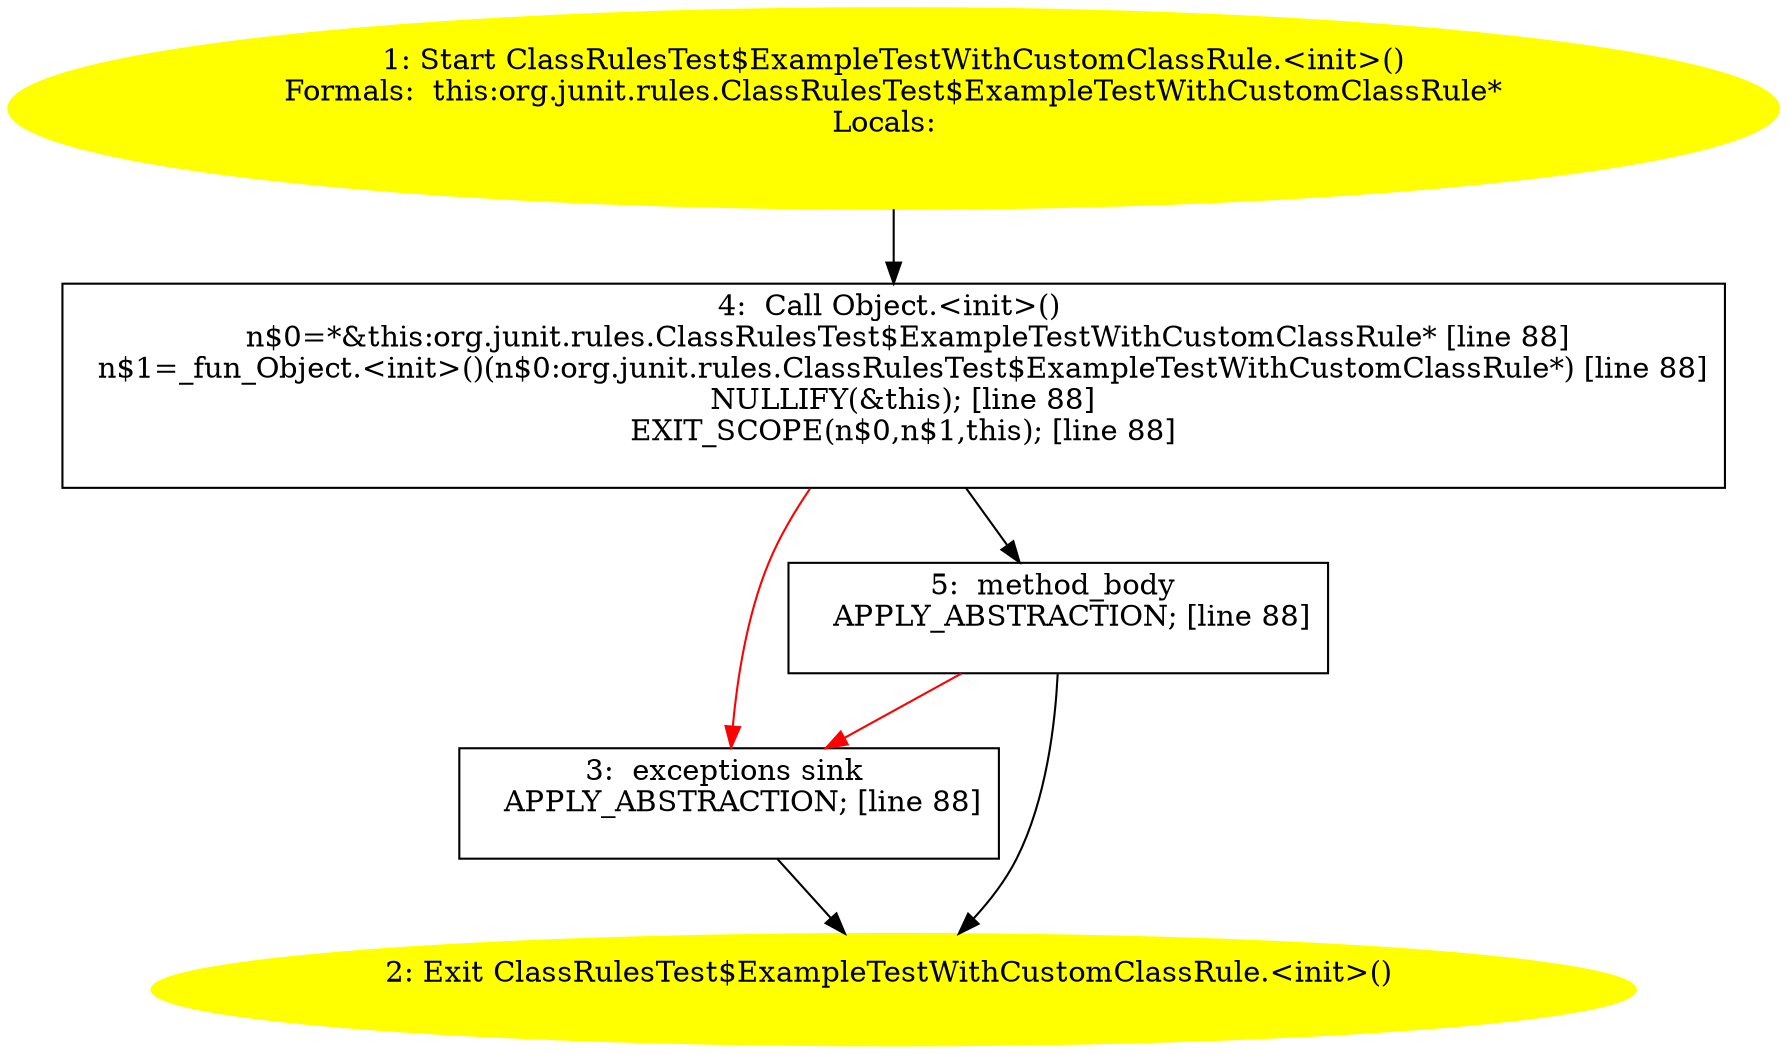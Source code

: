 /* @generated */
digraph cfg {
"org.junit.rules.ClassRulesTest$ExampleTestWithCustomClassRule.<init>().bdb98e7142f14ef63fa8cb2d87987d34_1" [label="1: Start ClassRulesTest$ExampleTestWithCustomClassRule.<init>()\nFormals:  this:org.junit.rules.ClassRulesTest$ExampleTestWithCustomClassRule*\nLocals:  \n  " color=yellow style=filled]
	

	 "org.junit.rules.ClassRulesTest$ExampleTestWithCustomClassRule.<init>().bdb98e7142f14ef63fa8cb2d87987d34_1" -> "org.junit.rules.ClassRulesTest$ExampleTestWithCustomClassRule.<init>().bdb98e7142f14ef63fa8cb2d87987d34_4" ;
"org.junit.rules.ClassRulesTest$ExampleTestWithCustomClassRule.<init>().bdb98e7142f14ef63fa8cb2d87987d34_2" [label="2: Exit ClassRulesTest$ExampleTestWithCustomClassRule.<init>() \n  " color=yellow style=filled]
	

"org.junit.rules.ClassRulesTest$ExampleTestWithCustomClassRule.<init>().bdb98e7142f14ef63fa8cb2d87987d34_3" [label="3:  exceptions sink \n   APPLY_ABSTRACTION; [line 88]\n " shape="box"]
	

	 "org.junit.rules.ClassRulesTest$ExampleTestWithCustomClassRule.<init>().bdb98e7142f14ef63fa8cb2d87987d34_3" -> "org.junit.rules.ClassRulesTest$ExampleTestWithCustomClassRule.<init>().bdb98e7142f14ef63fa8cb2d87987d34_2" ;
"org.junit.rules.ClassRulesTest$ExampleTestWithCustomClassRule.<init>().bdb98e7142f14ef63fa8cb2d87987d34_4" [label="4:  Call Object.<init>() \n   n$0=*&this:org.junit.rules.ClassRulesTest$ExampleTestWithCustomClassRule* [line 88]\n  n$1=_fun_Object.<init>()(n$0:org.junit.rules.ClassRulesTest$ExampleTestWithCustomClassRule*) [line 88]\n  NULLIFY(&this); [line 88]\n  EXIT_SCOPE(n$0,n$1,this); [line 88]\n " shape="box"]
	

	 "org.junit.rules.ClassRulesTest$ExampleTestWithCustomClassRule.<init>().bdb98e7142f14ef63fa8cb2d87987d34_4" -> "org.junit.rules.ClassRulesTest$ExampleTestWithCustomClassRule.<init>().bdb98e7142f14ef63fa8cb2d87987d34_5" ;
	 "org.junit.rules.ClassRulesTest$ExampleTestWithCustomClassRule.<init>().bdb98e7142f14ef63fa8cb2d87987d34_4" -> "org.junit.rules.ClassRulesTest$ExampleTestWithCustomClassRule.<init>().bdb98e7142f14ef63fa8cb2d87987d34_3" [color="red" ];
"org.junit.rules.ClassRulesTest$ExampleTestWithCustomClassRule.<init>().bdb98e7142f14ef63fa8cb2d87987d34_5" [label="5:  method_body \n   APPLY_ABSTRACTION; [line 88]\n " shape="box"]
	

	 "org.junit.rules.ClassRulesTest$ExampleTestWithCustomClassRule.<init>().bdb98e7142f14ef63fa8cb2d87987d34_5" -> "org.junit.rules.ClassRulesTest$ExampleTestWithCustomClassRule.<init>().bdb98e7142f14ef63fa8cb2d87987d34_2" ;
	 "org.junit.rules.ClassRulesTest$ExampleTestWithCustomClassRule.<init>().bdb98e7142f14ef63fa8cb2d87987d34_5" -> "org.junit.rules.ClassRulesTest$ExampleTestWithCustomClassRule.<init>().bdb98e7142f14ef63fa8cb2d87987d34_3" [color="red" ];
}
